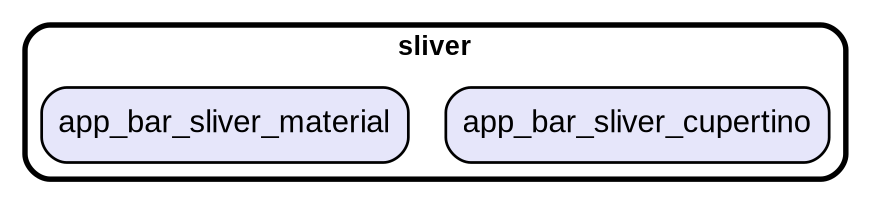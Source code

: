 digraph "" {
  graph [style=rounded fontname="Arial Black" fontsize=13 penwidth=2.6];
  node [shape=rect style="filled,rounded" fontname=Arial fontsize=15 fillcolor=Lavender penwidth=1.3];
  edge [penwidth=1.3];
  "/app_bar_sliver_cupertino.dart" [label="app_bar_sliver_cupertino"];
  "/app_bar_sliver_material.dart" [label="app_bar_sliver_material"];
  subgraph "cluster~" {
    label="sliver";
    "/app_bar_sliver_cupertino.dart";
    "/app_bar_sliver_material.dart";
  }
}

